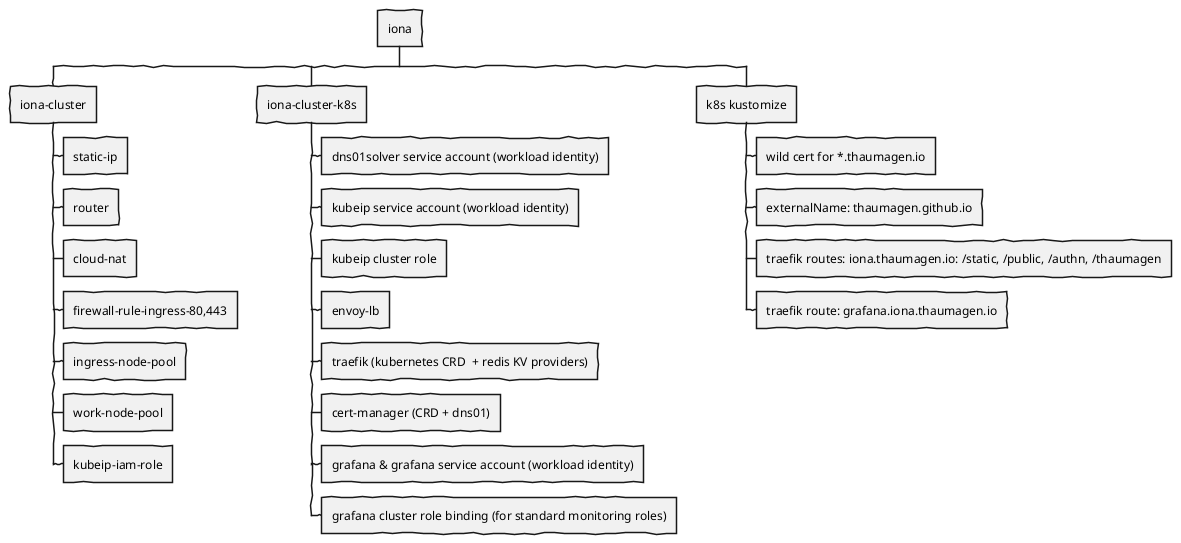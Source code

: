 @startwbs
skinparam handwritten true
* iona
** iona-cluster
*** static-ip
*** router
*** cloud-nat
*** firewall-rule-ingress-80,443
*** ingress-node-pool
*** work-node-pool
*** kubeip-iam-role
** iona-cluster-k8s
*** dns01solver service account (workload identity)
*** kubeip service account (workload identity)
*** kubeip cluster role
*** envoy-lb
*** traefik (kubernetes CRD  + redis KV providers)
*** cert-manager (CRD + dns01)
*** grafana & grafana service account (workload identity)
*** grafana cluster role binding (for standard monitoring roles)
** k8s kustomize
*** wild cert for *.thaumagen.io
*** externalName: thaumagen.github.io
*** traefik routes: iona.thaumagen.io: /static, /public, /authn, /thaumagen
*** traefik route: grafana.iona.thaumagen.io
@endwbs
